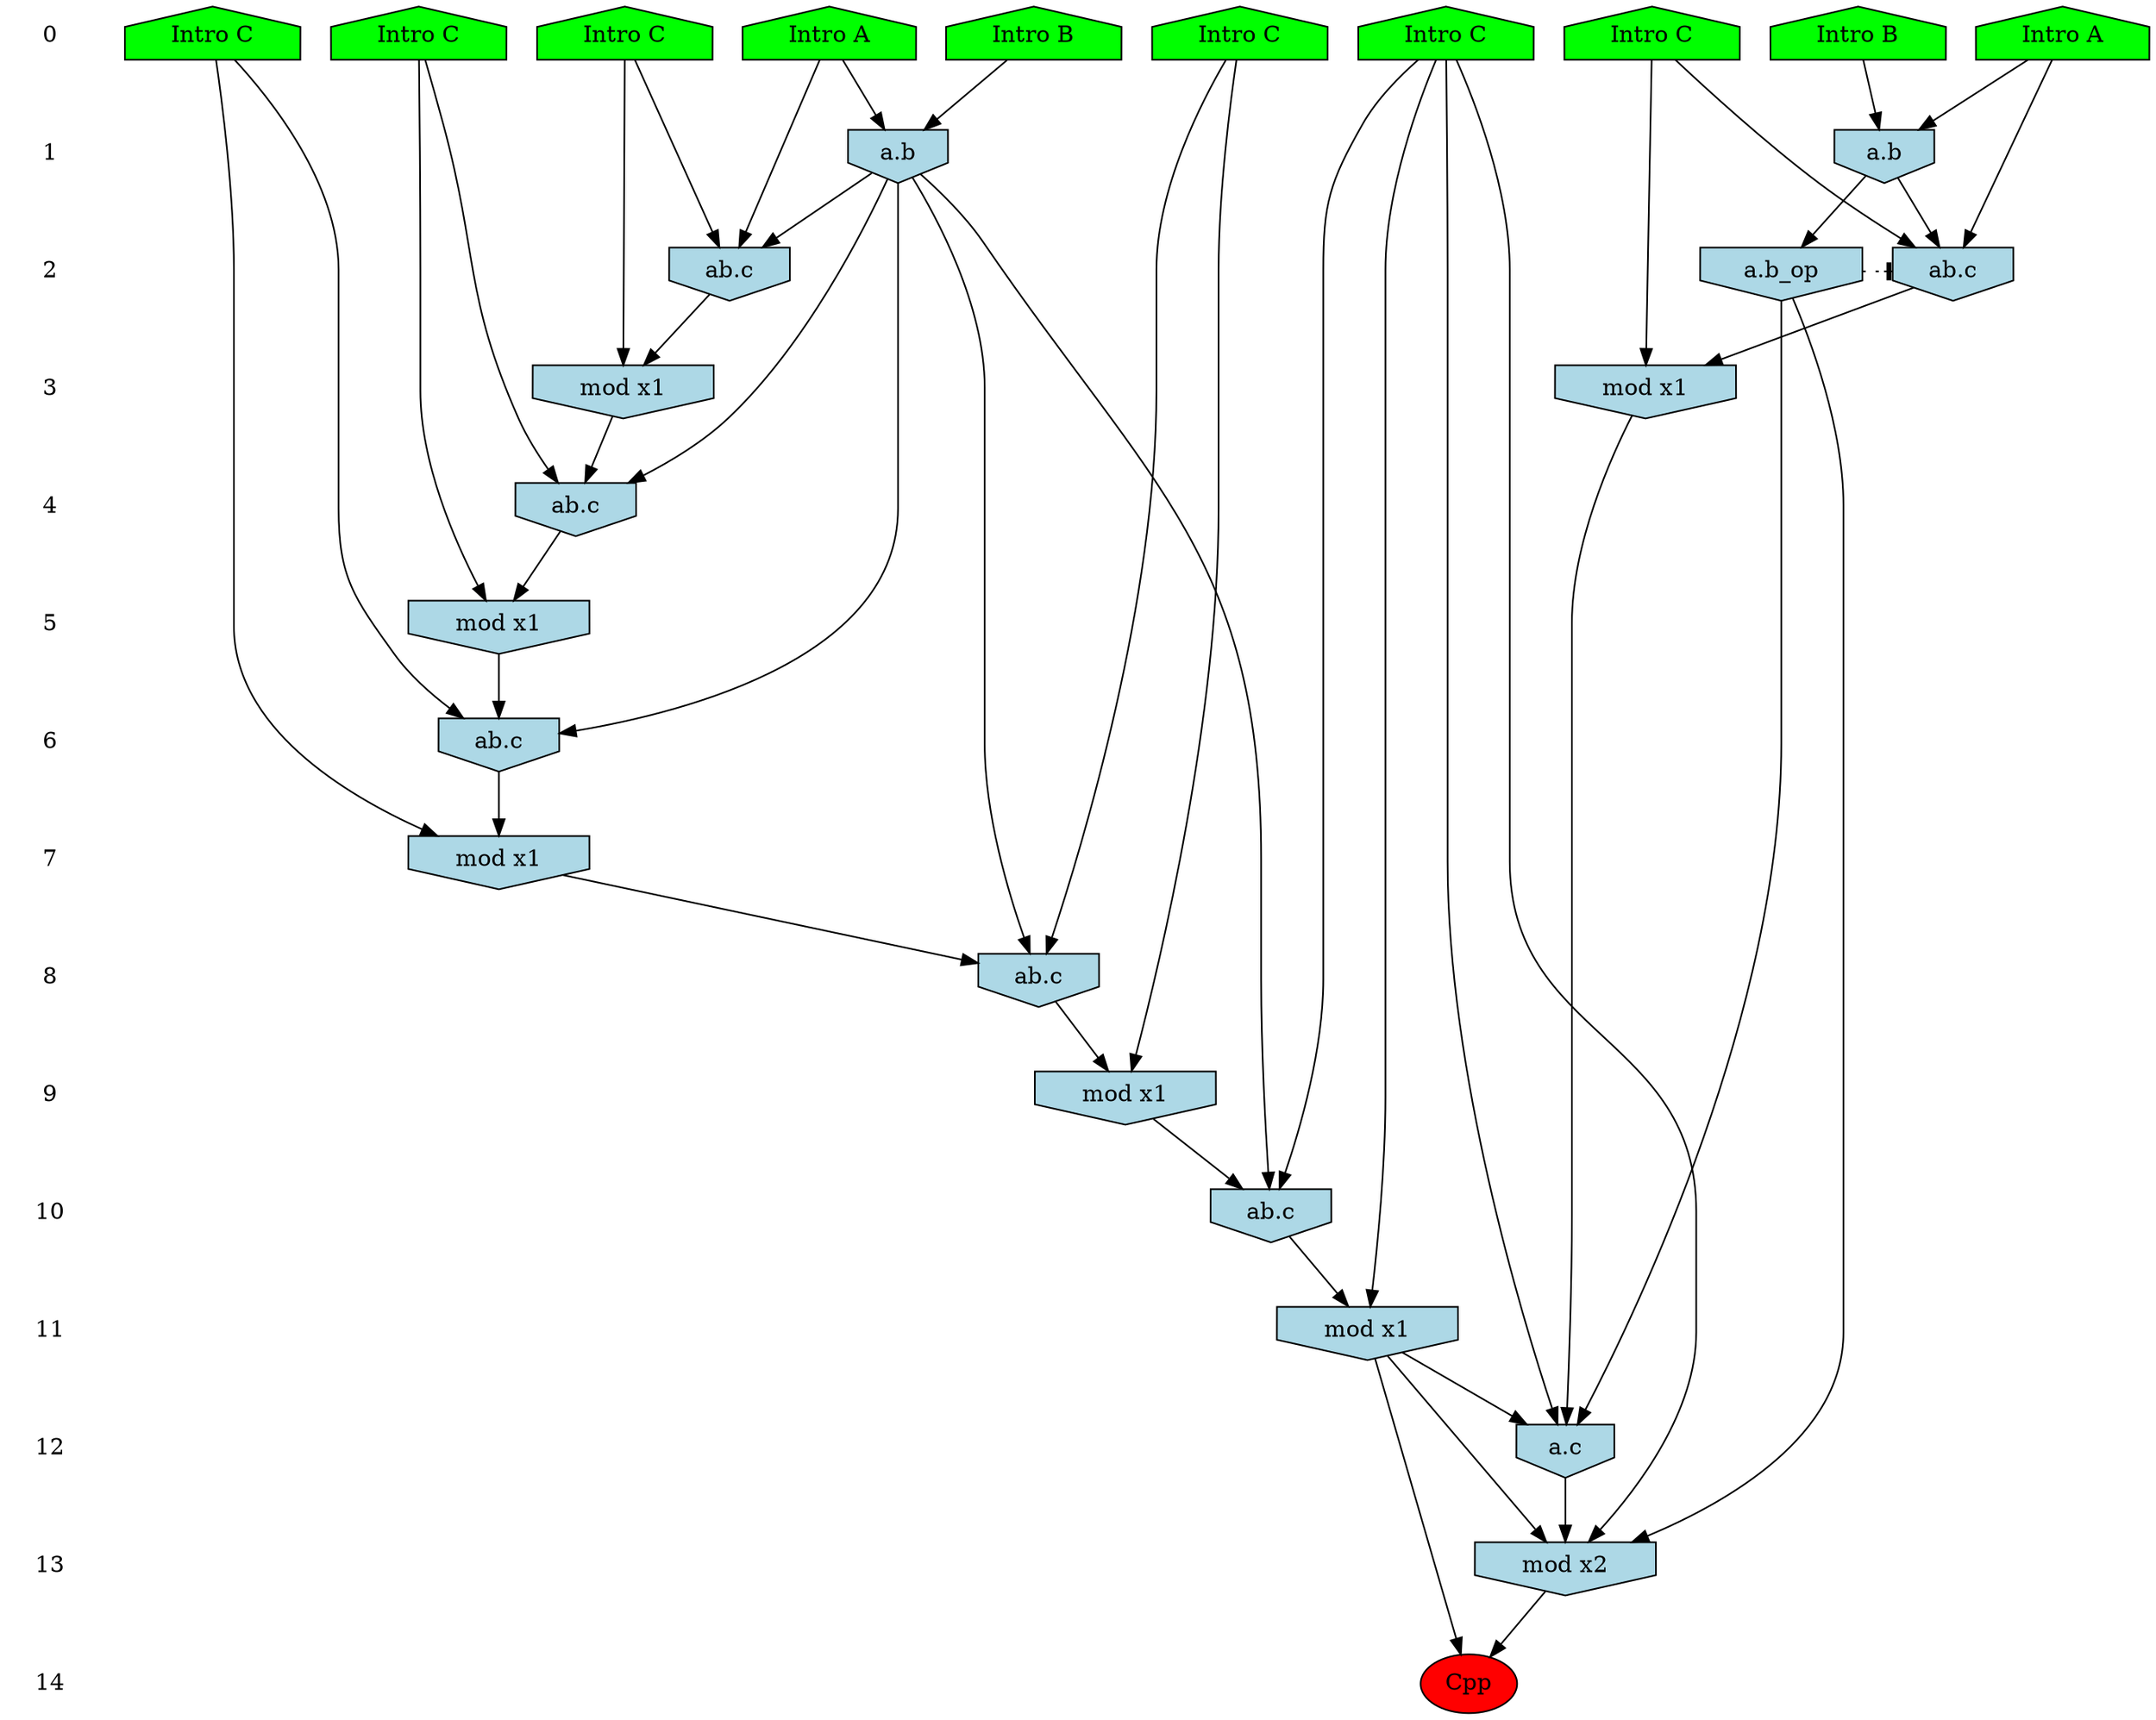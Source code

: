 /* Compression of 2 causal flows obtained in average at 1.655865E+01 t.u */
/* Compressed causal flows were: [2701;2984] */
digraph G{
 ranksep=.5 ; 
{ rank = same ; "0" [shape=plaintext] ; node_1 [label ="Intro B", shape=house, style=filled, fillcolor=green] ;
node_2 [label ="Intro A", shape=house, style=filled, fillcolor=green] ;
node_3 [label ="Intro A", shape=house, style=filled, fillcolor=green] ;
node_4 [label ="Intro B", shape=house, style=filled, fillcolor=green] ;
node_5 [label ="Intro C", shape=house, style=filled, fillcolor=green] ;
node_6 [label ="Intro C", shape=house, style=filled, fillcolor=green] ;
node_7 [label ="Intro C", shape=house, style=filled, fillcolor=green] ;
node_8 [label ="Intro C", shape=house, style=filled, fillcolor=green] ;
node_9 [label ="Intro C", shape=house, style=filled, fillcolor=green] ;
node_10 [label ="Intro C", shape=house, style=filled, fillcolor=green] ;
}
{ rank = same ; "1" [shape=plaintext] ; node_11 [label="a.b", shape=invhouse, style=filled, fillcolor = lightblue] ;
node_15 [label="a.b", shape=invhouse, style=filled, fillcolor = lightblue] ;
}
{ rank = same ; "2" [shape=plaintext] ; node_12 [label="ab.c", shape=invhouse, style=filled, fillcolor = lightblue] ;
node_17 [label="ab.c", shape=invhouse, style=filled, fillcolor = lightblue] ;
node_18 [label="a.b_op", shape=invhouse, style=filled, fillcolor = lightblue] ;
}
{ rank = same ; "3" [shape=plaintext] ; node_13 [label="mod x1", shape=invhouse, style=filled, fillcolor = lightblue] ;
node_21 [label="mod x1", shape=invhouse, style=filled, fillcolor = lightblue] ;
}
{ rank = same ; "4" [shape=plaintext] ; node_14 [label="ab.c", shape=invhouse, style=filled, fillcolor = lightblue] ;
}
{ rank = same ; "5" [shape=plaintext] ; node_16 [label="mod x1", shape=invhouse, style=filled, fillcolor = lightblue] ;
}
{ rank = same ; "6" [shape=plaintext] ; node_19 [label="ab.c", shape=invhouse, style=filled, fillcolor = lightblue] ;
}
{ rank = same ; "7" [shape=plaintext] ; node_20 [label="mod x1", shape=invhouse, style=filled, fillcolor = lightblue] ;
}
{ rank = same ; "8" [shape=plaintext] ; node_22 [label="ab.c", shape=invhouse, style=filled, fillcolor = lightblue] ;
}
{ rank = same ; "9" [shape=plaintext] ; node_23 [label="mod x1", shape=invhouse, style=filled, fillcolor = lightblue] ;
}
{ rank = same ; "10" [shape=plaintext] ; node_24 [label="ab.c", shape=invhouse, style=filled, fillcolor = lightblue] ;
}
{ rank = same ; "11" [shape=plaintext] ; node_25 [label="mod x1", shape=invhouse, style=filled, fillcolor = lightblue] ;
}
{ rank = same ; "12" [shape=plaintext] ; node_26 [label="a.c", shape=invhouse, style=filled, fillcolor = lightblue] ;
}
{ rank = same ; "13" [shape=plaintext] ; node_27 [label="mod x2", shape=invhouse, style=filled, fillcolor = lightblue] ;
}
{ rank = same ; "14" [shape=plaintext] ; node_28 [label ="Cpp", style=filled, fillcolor=red] ;
}
"0" -> "1" [style="invis"]; 
"1" -> "2" [style="invis"]; 
"2" -> "3" [style="invis"]; 
"3" -> "4" [style="invis"]; 
"4" -> "5" [style="invis"]; 
"5" -> "6" [style="invis"]; 
"6" -> "7" [style="invis"]; 
"7" -> "8" [style="invis"]; 
"8" -> "9" [style="invis"]; 
"9" -> "10" [style="invis"]; 
"10" -> "11" [style="invis"]; 
"11" -> "12" [style="invis"]; 
"12" -> "13" [style="invis"]; 
"13" -> "14" [style="invis"]; 
node_2 -> node_11
node_4 -> node_11
node_2 -> node_12
node_6 -> node_12
node_11 -> node_12
node_6 -> node_13
node_12 -> node_13
node_5 -> node_14
node_11 -> node_14
node_13 -> node_14
node_1 -> node_15
node_3 -> node_15
node_5 -> node_16
node_14 -> node_16
node_3 -> node_17
node_8 -> node_17
node_15 -> node_17
node_15 -> node_18
node_9 -> node_19
node_11 -> node_19
node_16 -> node_19
node_9 -> node_20
node_19 -> node_20
node_8 -> node_21
node_17 -> node_21
node_7 -> node_22
node_11 -> node_22
node_20 -> node_22
node_7 -> node_23
node_22 -> node_23
node_10 -> node_24
node_11 -> node_24
node_23 -> node_24
node_10 -> node_25
node_24 -> node_25
node_10 -> node_26
node_18 -> node_26
node_21 -> node_26
node_25 -> node_26
node_10 -> node_27
node_18 -> node_27
node_25 -> node_27
node_26 -> node_27
node_25 -> node_28
node_27 -> node_28
node_18 -> node_17 [style=dotted, arrowhead = tee] 
}
/*
 Dot generation time: 0.000911
*/